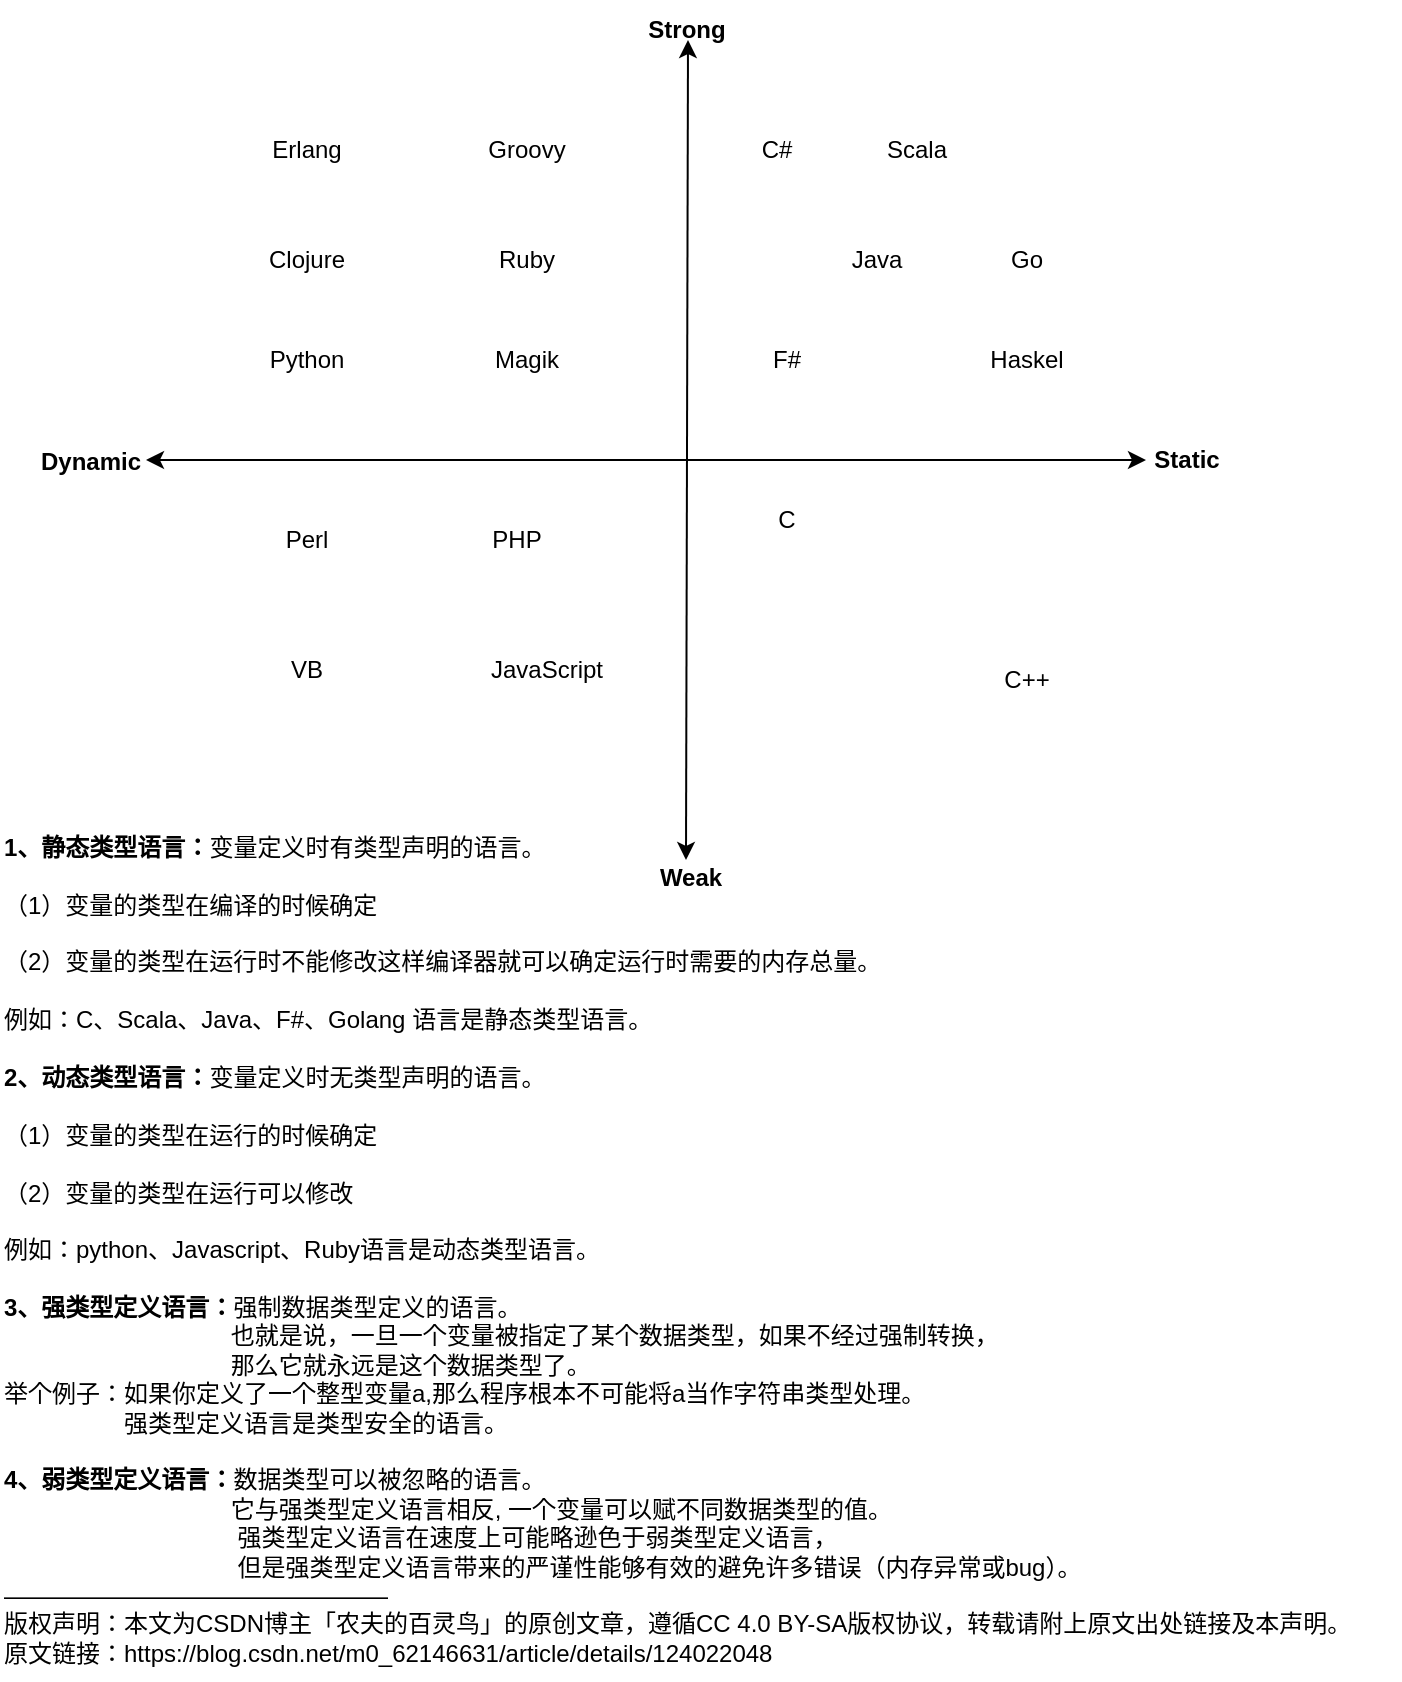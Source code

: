 <mxfile version="20.5.1" type="github">
  <diagram id="FsugTDZhsFtz22bxQlfl" name="第 1 页">
    <mxGraphModel dx="631" dy="744" grid="1" gridSize="10" guides="1" tooltips="1" connect="1" arrows="1" fold="1" page="1" pageScale="1" pageWidth="827" pageHeight="1169" math="0" shadow="0">
      <root>
        <mxCell id="0" />
        <mxCell id="1" parent="0" />
        <mxCell id="dU-uhVvhrNW5YeMp7AV7-25" value="&lt;div&gt;&lt;b&gt;1、静态类型语言：&lt;/b&gt;变量定义时有类型声明的语言。&lt;/div&gt;&lt;div&gt;&lt;br&gt;&lt;/div&gt;&lt;div&gt;（1）变量的类型在编译的时候确定&lt;/div&gt;&lt;div&gt;&lt;br&gt;&lt;/div&gt;&lt;div&gt;（2）变量的类型在运行时不能修改这样编译器就可以确定运行时需要的内存总量。&lt;/div&gt;&lt;div&gt;&lt;br&gt;&lt;/div&gt;&lt;div&gt;例如：C、Scala、Java、F#、Golang 语言是静态类型语言。&lt;/div&gt;&lt;div&gt;&lt;br&gt;&lt;/div&gt;&lt;div&gt;&lt;b&gt;2、动态类型语言：&lt;/b&gt;变量定义时无类型声明的语言。&lt;/div&gt;&lt;div&gt;&lt;br&gt;&lt;/div&gt;&lt;div&gt;（1）变量的类型在运行的时候确定&lt;/div&gt;&lt;div&gt;&lt;br&gt;&lt;/div&gt;&lt;div&gt;（2）变量的类型在运行可以修改&lt;/div&gt;&lt;div&gt;&lt;br&gt;&lt;/div&gt;&lt;div&gt;例如：python、Javascript、Ruby语言是动态类型语言。&lt;/div&gt;&lt;div&gt;&lt;br&gt;&lt;/div&gt;&lt;div&gt;&lt;b&gt;3、强类型定义语言：&lt;/b&gt;强制数据类型定义的语言。&lt;/div&gt;&lt;div&gt;&amp;nbsp; &amp;nbsp; &amp;nbsp; &amp;nbsp; &amp;nbsp; &amp;nbsp; &amp;nbsp; &amp;nbsp; &amp;nbsp; &amp;nbsp; &amp;nbsp; &amp;nbsp; &amp;nbsp; &amp;nbsp; &amp;nbsp; &amp;nbsp; &amp;nbsp; 也就是说，一旦一个变量被指定了某个数据类型，如果不经过强制转换，&lt;/div&gt;&lt;div&gt;&amp;nbsp; &amp;nbsp; &amp;nbsp; &amp;nbsp; &amp;nbsp; &amp;nbsp; &amp;nbsp; &amp;nbsp; &amp;nbsp; &amp;nbsp; &amp;nbsp; &amp;nbsp; &amp;nbsp; &amp;nbsp; &amp;nbsp; &amp;nbsp; &amp;nbsp; 那么它就永远是这个数据类型了。&lt;/div&gt;&lt;div&gt;举个例子：如果你定义了一个整型变量a,那么程序根本不可能将a当作字符串类型处理。&lt;/div&gt;&lt;div&gt;&amp;nbsp; &amp;nbsp; &amp;nbsp; &amp;nbsp; &amp;nbsp; &amp;nbsp; &amp;nbsp; &amp;nbsp; &amp;nbsp; 强类型定义语言是类型安全的语言。&lt;/div&gt;&lt;div&gt;&lt;br&gt;&lt;/div&gt;&lt;div&gt;&lt;b&gt;4、弱类型定义语言：&lt;/b&gt;数据类型可以被忽略的语言。&lt;/div&gt;&lt;div&gt;&amp;nbsp; &amp;nbsp; &amp;nbsp; &amp;nbsp; &amp;nbsp; &amp;nbsp; &amp;nbsp; &amp;nbsp; &amp;nbsp; &amp;nbsp; &amp;nbsp; &amp;nbsp; &amp;nbsp; &amp;nbsp; &amp;nbsp; &amp;nbsp; &amp;nbsp; 它与强类型定义语言相反, 一个变量可以赋不同数据类型的值。&lt;/div&gt;&lt;div&gt;&amp;nbsp; &amp;nbsp; &amp;nbsp; &amp;nbsp; &amp;nbsp; &amp;nbsp; &amp;nbsp; &amp;nbsp; &amp;nbsp; &amp;nbsp; &amp;nbsp; &amp;nbsp; &amp;nbsp; &amp;nbsp; &amp;nbsp; &amp;nbsp; &amp;nbsp; &amp;nbsp;强类型定义语言在速度上可能略逊色于弱类型定义语言，&lt;/div&gt;&lt;div&gt;&amp;nbsp; &amp;nbsp; &amp;nbsp; &amp;nbsp; &amp;nbsp; &amp;nbsp; &amp;nbsp; &amp;nbsp; &amp;nbsp; &amp;nbsp; &amp;nbsp; &amp;nbsp; &amp;nbsp; &amp;nbsp; &amp;nbsp; &amp;nbsp; &amp;nbsp; &amp;nbsp;但是强类型定义语言带来的严谨性能够有效的避免许多错误（内存异常或bug）。&lt;/div&gt;&lt;div&gt;————————————————&lt;/div&gt;&lt;div&gt;版权声明：本文为CSDN博主「农夫的百灵鸟」的原创文章，遵循CC 4.0 BY-SA版权协议，转载请附上原文出处链接及本声明。&lt;/div&gt;&lt;div&gt;原文链接：https://blog.csdn.net/m0_62146631/article/details/124022048&lt;/div&gt;" style="text;html=1;align=left;verticalAlign=middle;resizable=0;points=[];autosize=1;strokeColor=none;fillColor=none;" vertex="1" parent="1">
          <mxGeometry x="30" y="440" width="700" height="430" as="geometry" />
        </mxCell>
        <mxCell id="dU-uhVvhrNW5YeMp7AV7-26" value="" style="group" vertex="1" connectable="0" parent="1">
          <mxGeometry x="40" y="30" width="613" height="460" as="geometry" />
        </mxCell>
        <mxCell id="dU-uhVvhrNW5YeMp7AV7-1" value="" style="endArrow=classic;startArrow=classic;html=1;rounded=0;" edge="1" parent="dU-uhVvhrNW5YeMp7AV7-26">
          <mxGeometry width="50" height="50" relative="1" as="geometry">
            <mxPoint x="63" y="230" as="sourcePoint" />
            <mxPoint x="563" y="230" as="targetPoint" />
          </mxGeometry>
        </mxCell>
        <mxCell id="dU-uhVvhrNW5YeMp7AV7-2" value="" style="endArrow=classic;startArrow=classic;html=1;rounded=0;" edge="1" parent="dU-uhVvhrNW5YeMp7AV7-26">
          <mxGeometry width="50" height="50" relative="1" as="geometry">
            <mxPoint x="334" y="20" as="sourcePoint" />
            <mxPoint x="333" y="430" as="targetPoint" />
          </mxGeometry>
        </mxCell>
        <mxCell id="dU-uhVvhrNW5YeMp7AV7-3" value="&lt;b&gt;Weak&lt;/b&gt;" style="text;html=1;align=center;verticalAlign=middle;resizable=0;points=[];autosize=1;strokeColor=none;fillColor=none;" vertex="1" parent="dU-uhVvhrNW5YeMp7AV7-26">
          <mxGeometry x="310" y="424" width="50" height="30" as="geometry" />
        </mxCell>
        <mxCell id="dU-uhVvhrNW5YeMp7AV7-4" value="&lt;b&gt;Strong&lt;/b&gt;" style="text;html=1;align=center;verticalAlign=middle;resizable=0;points=[];autosize=1;strokeColor=none;fillColor=none;" vertex="1" parent="dU-uhVvhrNW5YeMp7AV7-26">
          <mxGeometry x="303" width="60" height="30" as="geometry" />
        </mxCell>
        <mxCell id="dU-uhVvhrNW5YeMp7AV7-5" value="&lt;b&gt;Static&lt;/b&gt;" style="text;html=1;align=center;verticalAlign=middle;resizable=0;points=[];autosize=1;strokeColor=none;fillColor=none;" vertex="1" parent="dU-uhVvhrNW5YeMp7AV7-26">
          <mxGeometry x="553" y="215" width="60" height="30" as="geometry" />
        </mxCell>
        <mxCell id="dU-uhVvhrNW5YeMp7AV7-6" value="&lt;b&gt;Dynamic&lt;/b&gt;" style="text;html=1;align=center;verticalAlign=middle;resizable=0;points=[];autosize=1;strokeColor=none;fillColor=none;" vertex="1" parent="dU-uhVvhrNW5YeMp7AV7-26">
          <mxGeometry y="216" width="70" height="30" as="geometry" />
        </mxCell>
        <mxCell id="dU-uhVvhrNW5YeMp7AV7-7" value="C#" style="text;html=1;align=center;verticalAlign=middle;resizable=0;points=[];autosize=1;strokeColor=none;fillColor=none;" vertex="1" parent="dU-uhVvhrNW5YeMp7AV7-26">
          <mxGeometry x="358" y="60" width="40" height="30" as="geometry" />
        </mxCell>
        <mxCell id="dU-uhVvhrNW5YeMp7AV7-8" value="Scala" style="text;html=1;align=center;verticalAlign=middle;resizable=0;points=[];autosize=1;strokeColor=none;fillColor=none;" vertex="1" parent="dU-uhVvhrNW5YeMp7AV7-26">
          <mxGeometry x="423" y="60" width="50" height="30" as="geometry" />
        </mxCell>
        <mxCell id="dU-uhVvhrNW5YeMp7AV7-9" value="Java" style="text;html=1;align=center;verticalAlign=middle;resizable=0;points=[];autosize=1;strokeColor=none;fillColor=none;" vertex="1" parent="dU-uhVvhrNW5YeMp7AV7-26">
          <mxGeometry x="403" y="115" width="50" height="30" as="geometry" />
        </mxCell>
        <mxCell id="dU-uhVvhrNW5YeMp7AV7-10" value="Go" style="text;html=1;align=center;verticalAlign=middle;resizable=0;points=[];autosize=1;strokeColor=none;fillColor=none;" vertex="1" parent="dU-uhVvhrNW5YeMp7AV7-26">
          <mxGeometry x="483" y="115" width="40" height="30" as="geometry" />
        </mxCell>
        <mxCell id="dU-uhVvhrNW5YeMp7AV7-11" value="F#" style="text;html=1;align=center;verticalAlign=middle;resizable=0;points=[];autosize=1;strokeColor=none;fillColor=none;" vertex="1" parent="dU-uhVvhrNW5YeMp7AV7-26">
          <mxGeometry x="363" y="165" width="40" height="30" as="geometry" />
        </mxCell>
        <mxCell id="dU-uhVvhrNW5YeMp7AV7-12" value="Haskel" style="text;html=1;align=center;verticalAlign=middle;resizable=0;points=[];autosize=1;strokeColor=none;fillColor=none;" vertex="1" parent="dU-uhVvhrNW5YeMp7AV7-26">
          <mxGeometry x="473" y="165" width="60" height="30" as="geometry" />
        </mxCell>
        <mxCell id="dU-uhVvhrNW5YeMp7AV7-13" value="Erlang" style="text;html=1;align=center;verticalAlign=middle;resizable=0;points=[];autosize=1;strokeColor=none;fillColor=none;" vertex="1" parent="dU-uhVvhrNW5YeMp7AV7-26">
          <mxGeometry x="113" y="60" width="60" height="30" as="geometry" />
        </mxCell>
        <mxCell id="dU-uhVvhrNW5YeMp7AV7-14" value="Groovy" style="text;html=1;align=center;verticalAlign=middle;resizable=0;points=[];autosize=1;strokeColor=none;fillColor=none;" vertex="1" parent="dU-uhVvhrNW5YeMp7AV7-26">
          <mxGeometry x="223" y="60" width="60" height="30" as="geometry" />
        </mxCell>
        <mxCell id="dU-uhVvhrNW5YeMp7AV7-15" value="Clojure" style="text;html=1;align=center;verticalAlign=middle;resizable=0;points=[];autosize=1;strokeColor=none;fillColor=none;" vertex="1" parent="dU-uhVvhrNW5YeMp7AV7-26">
          <mxGeometry x="113" y="115" width="60" height="30" as="geometry" />
        </mxCell>
        <mxCell id="dU-uhVvhrNW5YeMp7AV7-16" value="Ruby" style="text;html=1;align=center;verticalAlign=middle;resizable=0;points=[];autosize=1;strokeColor=none;fillColor=none;" vertex="1" parent="dU-uhVvhrNW5YeMp7AV7-26">
          <mxGeometry x="228" y="115" width="50" height="30" as="geometry" />
        </mxCell>
        <mxCell id="dU-uhVvhrNW5YeMp7AV7-17" value="Python" style="text;html=1;align=center;verticalAlign=middle;resizable=0;points=[];autosize=1;strokeColor=none;fillColor=none;" vertex="1" parent="dU-uhVvhrNW5YeMp7AV7-26">
          <mxGeometry x="113" y="165" width="60" height="30" as="geometry" />
        </mxCell>
        <mxCell id="dU-uhVvhrNW5YeMp7AV7-18" value="Magik" style="text;html=1;align=center;verticalAlign=middle;resizable=0;points=[];autosize=1;strokeColor=none;fillColor=none;" vertex="1" parent="dU-uhVvhrNW5YeMp7AV7-26">
          <mxGeometry x="223" y="165" width="60" height="30" as="geometry" />
        </mxCell>
        <mxCell id="dU-uhVvhrNW5YeMp7AV7-19" value="Perl" style="text;html=1;align=center;verticalAlign=middle;resizable=0;points=[];autosize=1;strokeColor=none;fillColor=none;" vertex="1" parent="dU-uhVvhrNW5YeMp7AV7-26">
          <mxGeometry x="123" y="255" width="40" height="30" as="geometry" />
        </mxCell>
        <mxCell id="dU-uhVvhrNW5YeMp7AV7-20" value="PHP" style="text;html=1;align=center;verticalAlign=middle;resizable=0;points=[];autosize=1;strokeColor=none;fillColor=none;" vertex="1" parent="dU-uhVvhrNW5YeMp7AV7-26">
          <mxGeometry x="223" y="255" width="50" height="30" as="geometry" />
        </mxCell>
        <mxCell id="dU-uhVvhrNW5YeMp7AV7-21" value="VB" style="text;html=1;align=center;verticalAlign=middle;resizable=0;points=[];autosize=1;strokeColor=none;fillColor=none;" vertex="1" parent="dU-uhVvhrNW5YeMp7AV7-26">
          <mxGeometry x="123" y="320" width="40" height="30" as="geometry" />
        </mxCell>
        <mxCell id="dU-uhVvhrNW5YeMp7AV7-22" value="JavaScript" style="text;html=1;align=center;verticalAlign=middle;resizable=0;points=[];autosize=1;strokeColor=none;fillColor=none;" vertex="1" parent="dU-uhVvhrNW5YeMp7AV7-26">
          <mxGeometry x="223" y="320" width="80" height="30" as="geometry" />
        </mxCell>
        <mxCell id="dU-uhVvhrNW5YeMp7AV7-23" value="C" style="text;html=1;align=center;verticalAlign=middle;resizable=0;points=[];autosize=1;strokeColor=none;fillColor=none;" vertex="1" parent="dU-uhVvhrNW5YeMp7AV7-26">
          <mxGeometry x="368" y="245" width="30" height="30" as="geometry" />
        </mxCell>
        <mxCell id="dU-uhVvhrNW5YeMp7AV7-24" value="C++" style="text;html=1;align=center;verticalAlign=middle;resizable=0;points=[];autosize=1;strokeColor=none;fillColor=none;" vertex="1" parent="dU-uhVvhrNW5YeMp7AV7-26">
          <mxGeometry x="478" y="325" width="50" height="30" as="geometry" />
        </mxCell>
      </root>
    </mxGraphModel>
  </diagram>
</mxfile>
